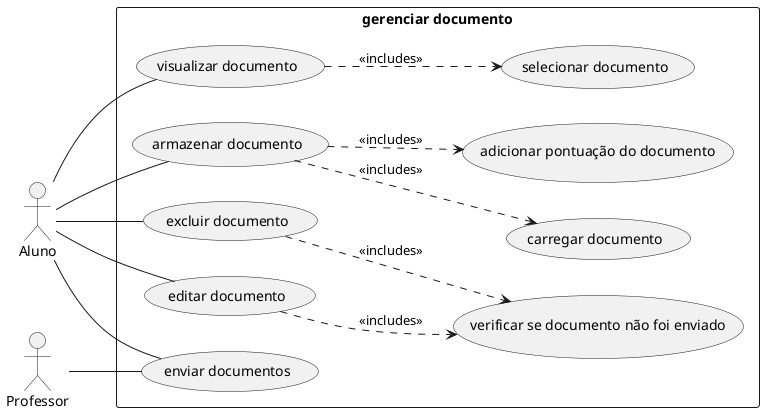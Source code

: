 @startuml
left to right direction
skinparam packagestyle rectangle
actor Aluno
actor Professor
rectangle "gerenciar documento" {
  Aluno -- (armazenar documento)
  (armazenar documento) ..> (carregar documento): <<includes>>
  (armazenar documento) ..> (adicionar pontuação do documento): <<includes>>
  Aluno -- (enviar documentos)
  Professor -- (enviar documentos)
  Aluno -- (excluir documento)
  (excluir documento) ..> (verificar se documento não foi enviado): <<includes>>
  Aluno -- (editar documento)
  (editar documento) ..> (verificar se documento não foi enviado): <<includes>>
  Aluno -- (visualizar documento)
  (visualizar documento) ..> (selecionar documento): <<includes>>
}
@enduml